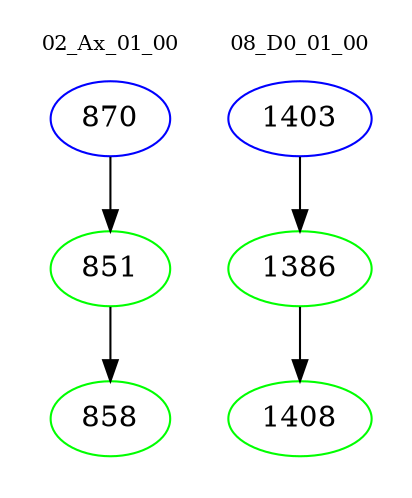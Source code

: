 digraph{
subgraph cluster_0 {
color = white
label = "02_Ax_01_00";
fontsize=10;
T0_870 [label="870", color="blue"]
T0_870 -> T0_851 [color="black"]
T0_851 [label="851", color="green"]
T0_851 -> T0_858 [color="black"]
T0_858 [label="858", color="green"]
}
subgraph cluster_1 {
color = white
label = "08_D0_01_00";
fontsize=10;
T1_1403 [label="1403", color="blue"]
T1_1403 -> T1_1386 [color="black"]
T1_1386 [label="1386", color="green"]
T1_1386 -> T1_1408 [color="black"]
T1_1408 [label="1408", color="green"]
}
}
